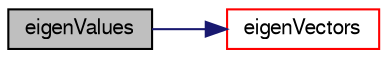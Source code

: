 digraph "eigenValues"
{
  bgcolor="transparent";
  edge [fontname="FreeSans",fontsize="10",labelfontname="FreeSans",labelfontsize="10"];
  node [fontname="FreeSans",fontsize="10",shape=record];
  rankdir="LR";
  Node69755 [label="eigenValues",height=0.2,width=0.4,color="black", fillcolor="grey75", style="filled", fontcolor="black"];
  Node69755 -> Node69756 [color="midnightblue",fontsize="10",style="solid",fontname="FreeSans"];
  Node69756 [label="eigenVectors",height=0.2,width=0.4,color="red",URL="$a21124.html#a223791e67f3e31579abc7865cbdbc3d0"];
}
